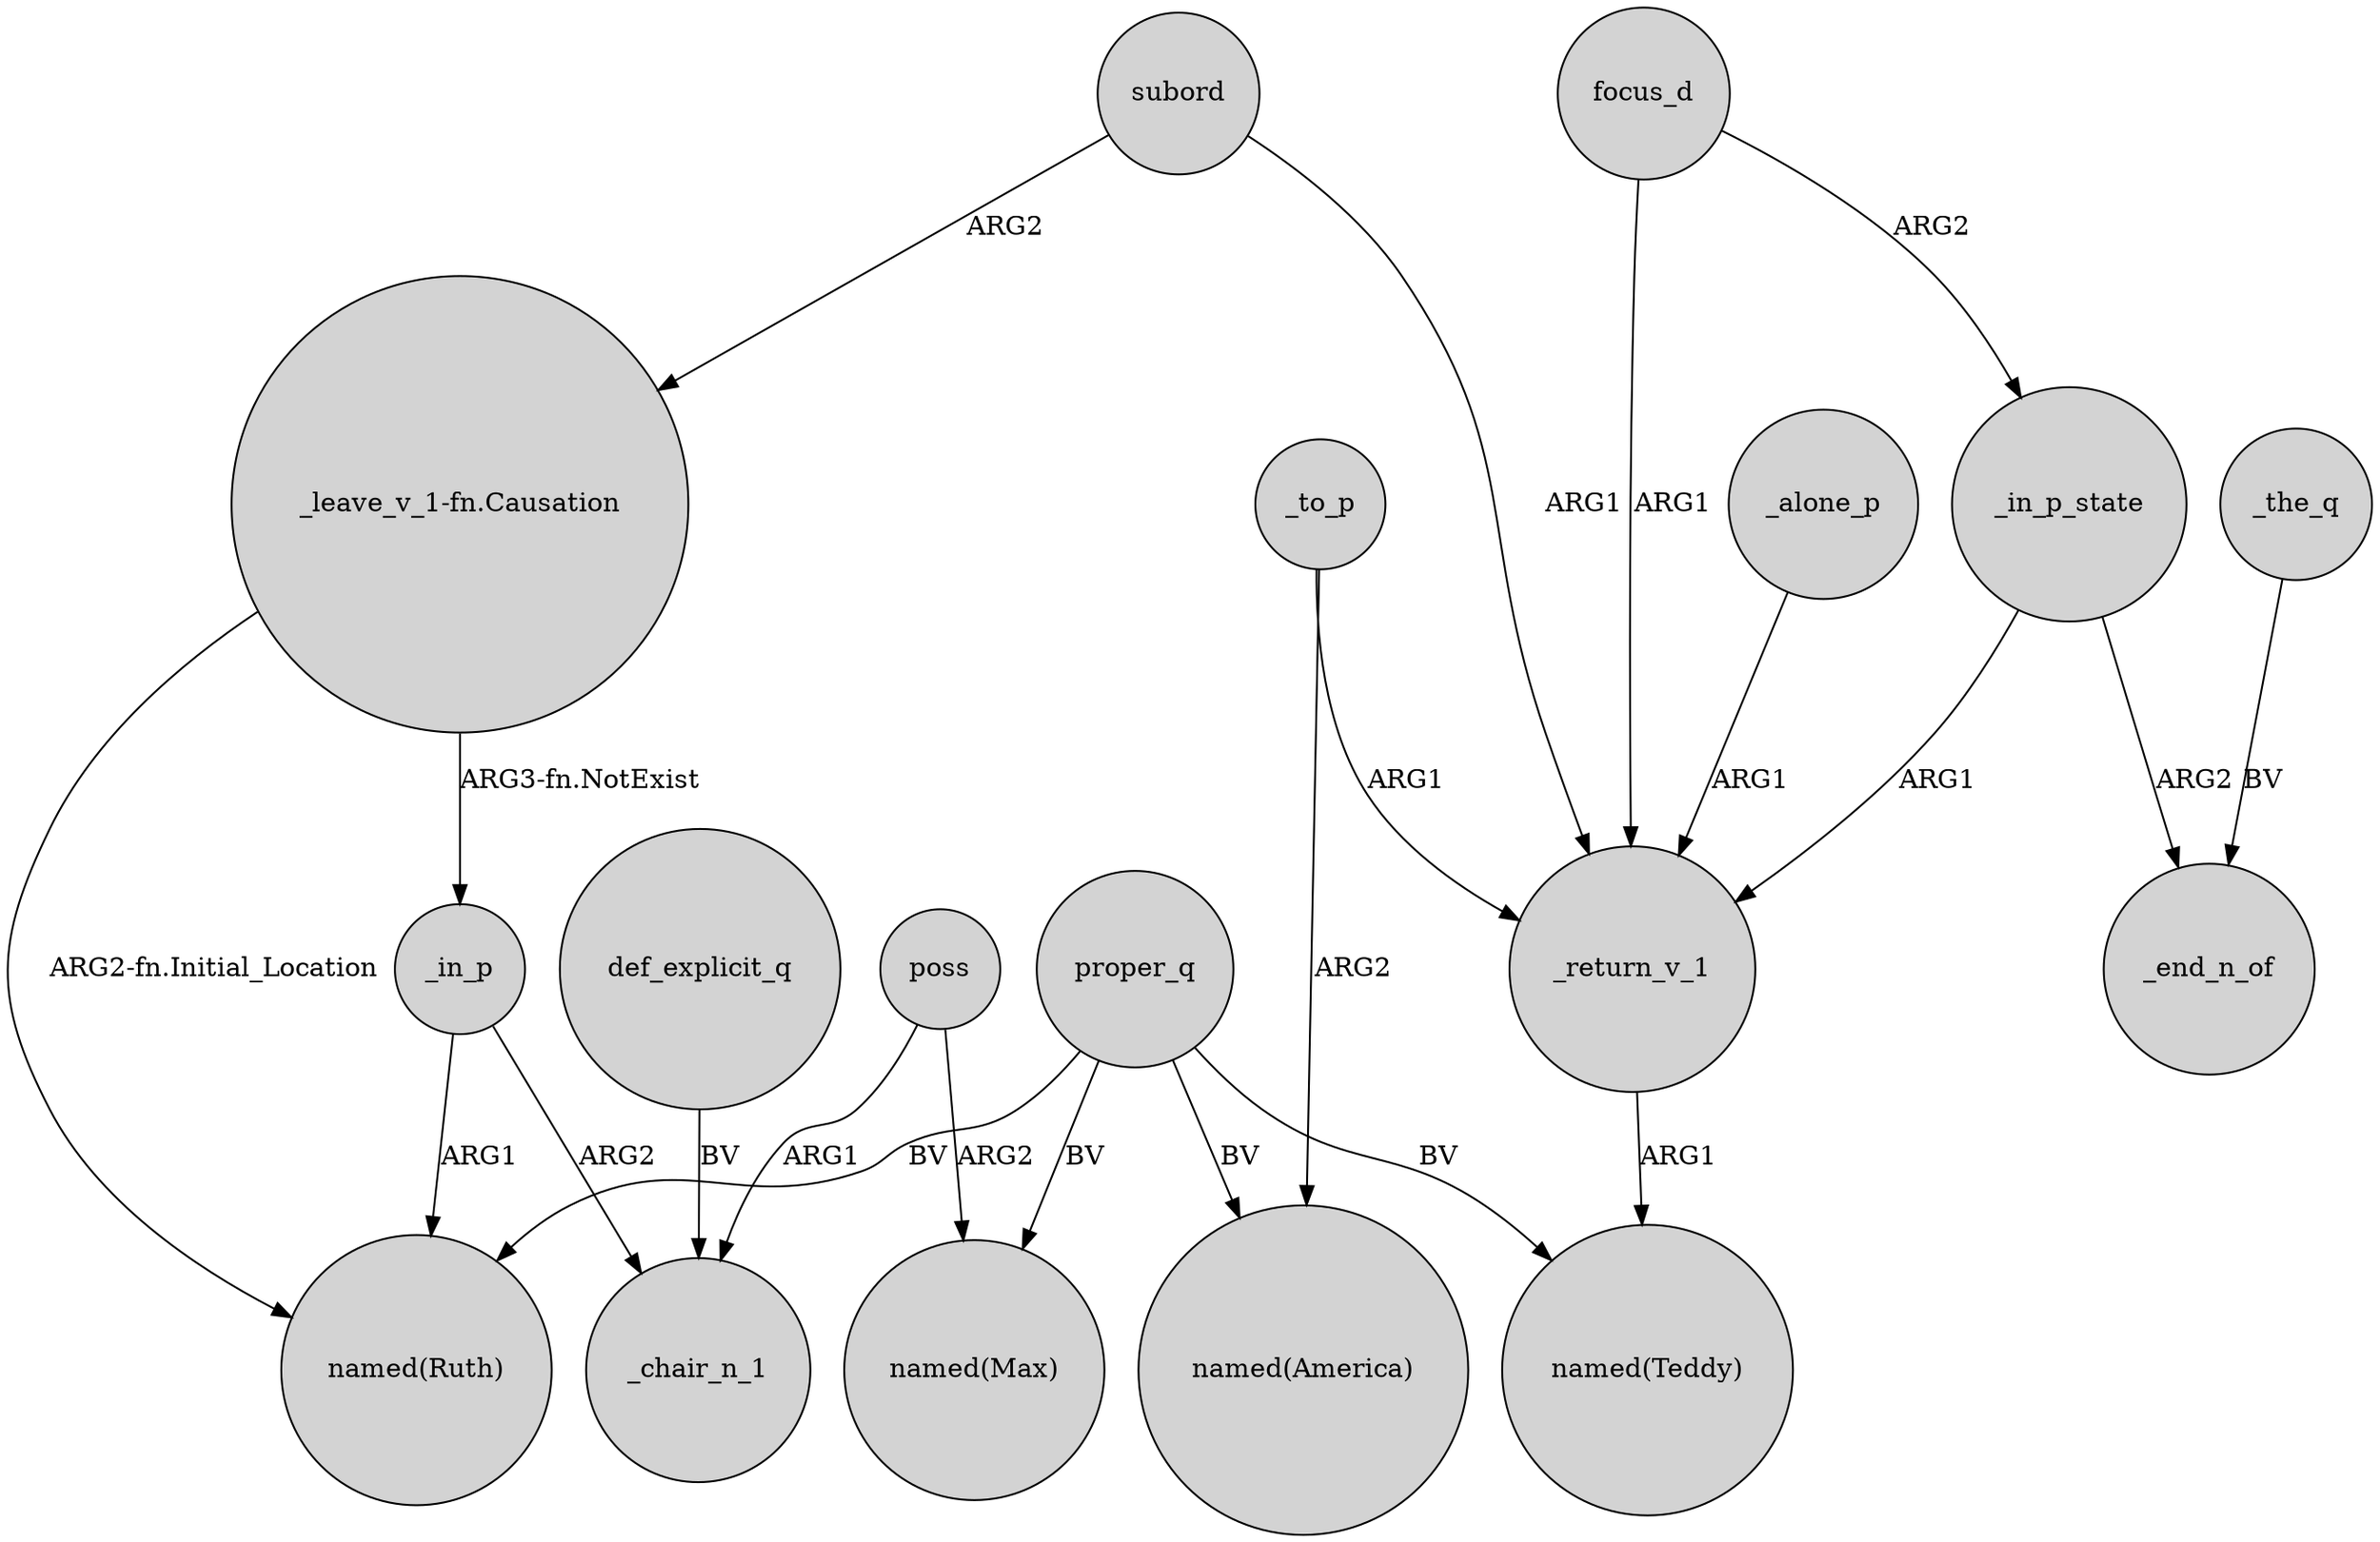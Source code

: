 digraph {
	node [shape=circle style=filled]
	proper_q -> "named(Ruth)" [label=BV]
	_in_p -> _chair_n_1 [label=ARG2]
	"_leave_v_1-fn.Causation" -> _in_p [label="ARG3-fn.NotExist"]
	_to_p -> _return_v_1 [label=ARG1]
	_the_q -> _end_n_of [label=BV]
	proper_q -> "named(Max)" [label=BV]
	focus_d -> _in_p_state [label=ARG2]
	focus_d -> _return_v_1 [label=ARG1]
	proper_q -> "named(Teddy)" [label=BV]
	_in_p_state -> _end_n_of [label=ARG2]
	_return_v_1 -> "named(Teddy)" [label=ARG1]
	"_leave_v_1-fn.Causation" -> "named(Ruth)" [label="ARG2-fn.Initial_Location"]
	subord -> "_leave_v_1-fn.Causation" [label=ARG2]
	subord -> _return_v_1 [label=ARG1]
	def_explicit_q -> _chair_n_1 [label=BV]
	_in_p -> "named(Ruth)" [label=ARG1]
	_to_p -> "named(America)" [label=ARG2]
	poss -> _chair_n_1 [label=ARG1]
	_alone_p -> _return_v_1 [label=ARG1]
	proper_q -> "named(America)" [label=BV]
	_in_p_state -> _return_v_1 [label=ARG1]
	poss -> "named(Max)" [label=ARG2]
}
